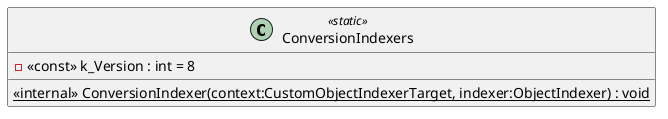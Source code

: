 @startuml
class ConversionIndexers <<static>> {
    - <<const>> k_Version : int = 8
    <<internal>> {static} ConversionIndexer(context:CustomObjectIndexerTarget, indexer:ObjectIndexer) : void
}
@enduml
